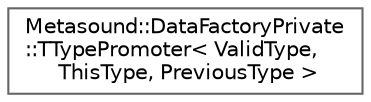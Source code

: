 digraph "Graphical Class Hierarchy"
{
 // INTERACTIVE_SVG=YES
 // LATEX_PDF_SIZE
  bgcolor="transparent";
  edge [fontname=Helvetica,fontsize=10,labelfontname=Helvetica,labelfontsize=10];
  node [fontname=Helvetica,fontsize=10,shape=box,height=0.2,width=0.4];
  rankdir="LR";
  Node0 [id="Node000000",label="Metasound::DataFactoryPrivate\l::TTypePromoter\< ValidType,\l ThisType, PreviousType \>",height=0.2,width=0.4,color="grey40", fillcolor="white", style="filled",URL="$df/d9d/structMetasound_1_1DataFactoryPrivate_1_1TTypePromoter.html",tooltip=" "];
}
